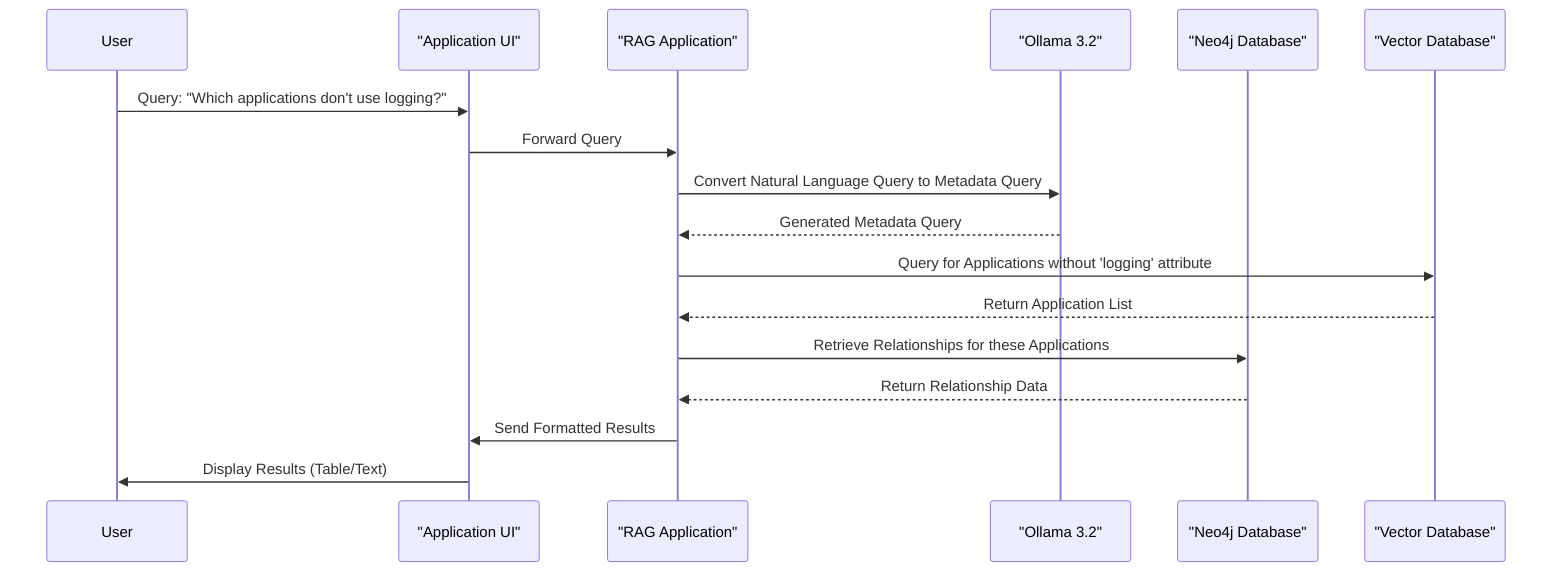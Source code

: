 sequenceDiagram
    participant User
    participant ApplicationUI as "Application UI"
    participant RAGApplication as "RAG Application"
    participant Ollama3_2 as "Ollama 3.2"
    participant Neo4jDB as "Neo4j Database"
    participant VectorDB as "Vector Database"

    User->>ApplicationUI: Query: "Which applications don't use logging?"
    ApplicationUI->>RAGApplication: Forward Query
    RAGApplication->>Ollama3_2: Convert Natural Language Query to Metadata Query
    Ollama3_2-->>RAGApplication: Generated Metadata Query
    RAGApplication->>VectorDB: Query for Applications without 'logging' attribute
    VectorDB-->>RAGApplication: Return Application List
    RAGApplication->>Neo4jDB: Retrieve Relationships for these Applications
    Neo4jDB-->>RAGApplication: Return Relationship Data
    RAGApplication->>ApplicationUI: Send Formatted Results
    ApplicationUI->>User: Display Results (Table/Text)